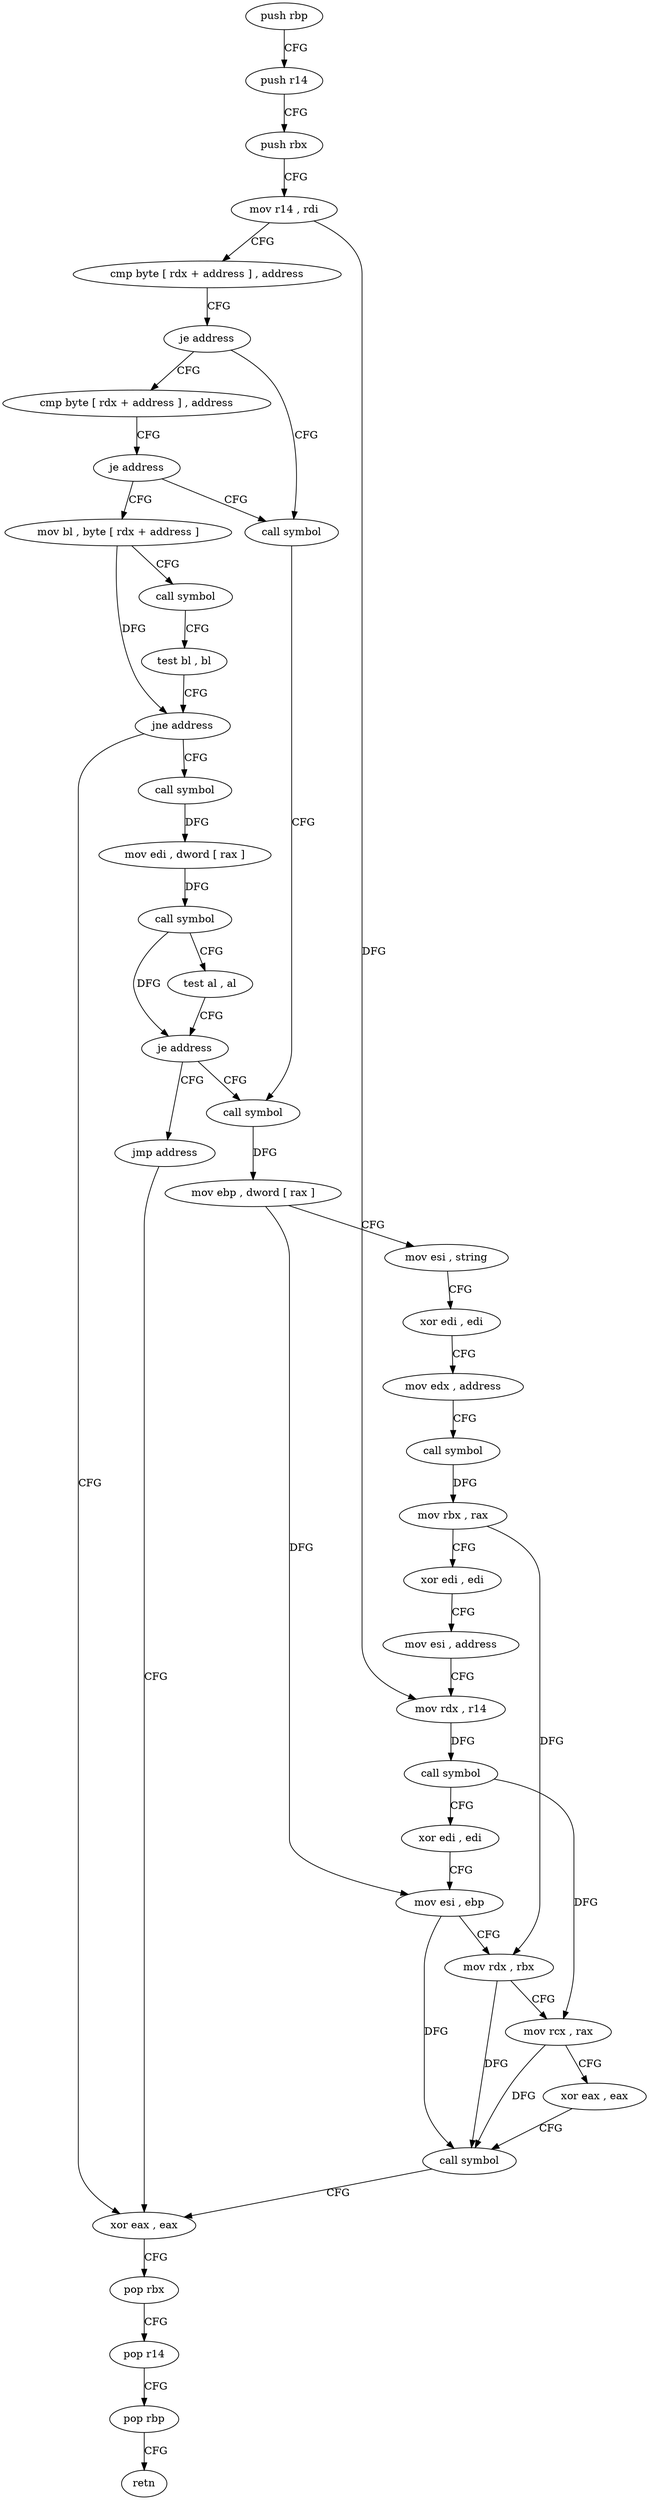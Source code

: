 digraph "func" {
"4211632" [label = "push rbp" ]
"4211633" [label = "push r14" ]
"4211635" [label = "push rbx" ]
"4211636" [label = "mov r14 , rdi" ]
"4211639" [label = "cmp byte [ rdx + address ] , address" ]
"4211643" [label = "je address" ]
"4211651" [label = "call symbol" ]
"4211645" [label = "cmp byte [ rdx + address ] , address" ]
"4211656" [label = "call symbol" ]
"4211649" [label = "je address" ]
"4211722" [label = "mov bl , byte [ rdx + address ]" ]
"4211725" [label = "call symbol" ]
"4211730" [label = "test bl , bl" ]
"4211732" [label = "jne address" ]
"4211715" [label = "xor eax , eax" ]
"4211734" [label = "call symbol" ]
"4211717" [label = "pop rbx" ]
"4211718" [label = "pop r14" ]
"4211720" [label = "pop rbp" ]
"4211721" [label = "retn" ]
"4211739" [label = "mov edi , dword [ rax ]" ]
"4211741" [label = "call symbol" ]
"4211746" [label = "test al , al" ]
"4211748" [label = "je address" ]
"4211750" [label = "jmp address" ]
"4211661" [label = "mov ebp , dword [ rax ]" ]
"4211663" [label = "mov esi , string" ]
"4211668" [label = "xor edi , edi" ]
"4211670" [label = "mov edx , address" ]
"4211675" [label = "call symbol" ]
"4211680" [label = "mov rbx , rax" ]
"4211683" [label = "xor edi , edi" ]
"4211685" [label = "mov esi , address" ]
"4211690" [label = "mov rdx , r14" ]
"4211693" [label = "call symbol" ]
"4211698" [label = "xor edi , edi" ]
"4211700" [label = "mov esi , ebp" ]
"4211702" [label = "mov rdx , rbx" ]
"4211705" [label = "mov rcx , rax" ]
"4211708" [label = "xor eax , eax" ]
"4211710" [label = "call symbol" ]
"4211632" -> "4211633" [ label = "CFG" ]
"4211633" -> "4211635" [ label = "CFG" ]
"4211635" -> "4211636" [ label = "CFG" ]
"4211636" -> "4211639" [ label = "CFG" ]
"4211636" -> "4211690" [ label = "DFG" ]
"4211639" -> "4211643" [ label = "CFG" ]
"4211643" -> "4211651" [ label = "CFG" ]
"4211643" -> "4211645" [ label = "CFG" ]
"4211651" -> "4211656" [ label = "CFG" ]
"4211645" -> "4211649" [ label = "CFG" ]
"4211656" -> "4211661" [ label = "DFG" ]
"4211649" -> "4211722" [ label = "CFG" ]
"4211649" -> "4211651" [ label = "CFG" ]
"4211722" -> "4211725" [ label = "CFG" ]
"4211722" -> "4211732" [ label = "DFG" ]
"4211725" -> "4211730" [ label = "CFG" ]
"4211730" -> "4211732" [ label = "CFG" ]
"4211732" -> "4211715" [ label = "CFG" ]
"4211732" -> "4211734" [ label = "CFG" ]
"4211715" -> "4211717" [ label = "CFG" ]
"4211734" -> "4211739" [ label = "DFG" ]
"4211717" -> "4211718" [ label = "CFG" ]
"4211718" -> "4211720" [ label = "CFG" ]
"4211720" -> "4211721" [ label = "CFG" ]
"4211739" -> "4211741" [ label = "DFG" ]
"4211741" -> "4211746" [ label = "CFG" ]
"4211741" -> "4211748" [ label = "DFG" ]
"4211746" -> "4211748" [ label = "CFG" ]
"4211748" -> "4211656" [ label = "CFG" ]
"4211748" -> "4211750" [ label = "CFG" ]
"4211750" -> "4211715" [ label = "CFG" ]
"4211661" -> "4211663" [ label = "CFG" ]
"4211661" -> "4211700" [ label = "DFG" ]
"4211663" -> "4211668" [ label = "CFG" ]
"4211668" -> "4211670" [ label = "CFG" ]
"4211670" -> "4211675" [ label = "CFG" ]
"4211675" -> "4211680" [ label = "DFG" ]
"4211680" -> "4211683" [ label = "CFG" ]
"4211680" -> "4211702" [ label = "DFG" ]
"4211683" -> "4211685" [ label = "CFG" ]
"4211685" -> "4211690" [ label = "CFG" ]
"4211690" -> "4211693" [ label = "DFG" ]
"4211693" -> "4211698" [ label = "CFG" ]
"4211693" -> "4211705" [ label = "DFG" ]
"4211698" -> "4211700" [ label = "CFG" ]
"4211700" -> "4211702" [ label = "CFG" ]
"4211700" -> "4211710" [ label = "DFG" ]
"4211702" -> "4211705" [ label = "CFG" ]
"4211702" -> "4211710" [ label = "DFG" ]
"4211705" -> "4211708" [ label = "CFG" ]
"4211705" -> "4211710" [ label = "DFG" ]
"4211708" -> "4211710" [ label = "CFG" ]
"4211710" -> "4211715" [ label = "CFG" ]
}
